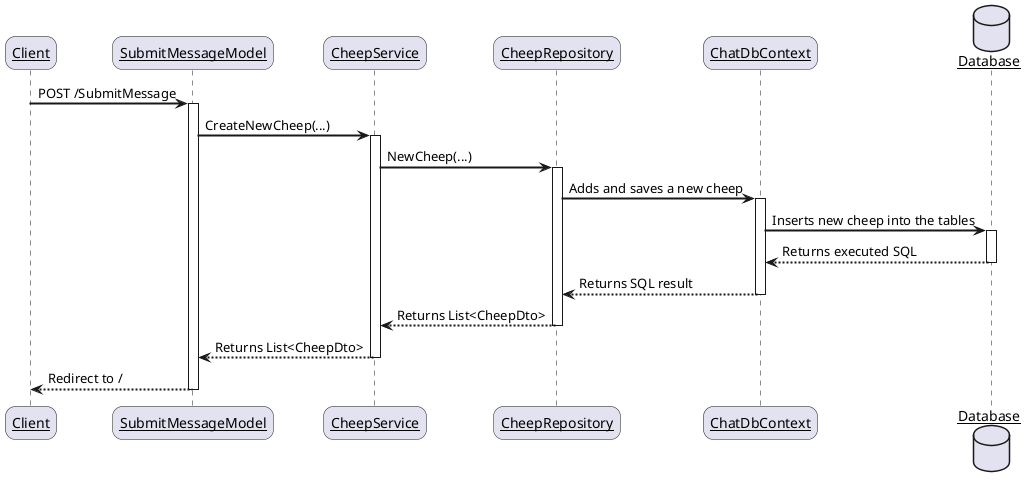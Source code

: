 @startuml NewCheep In Public Timeline
skinparam sequenceArrowThickness 2
skinparam roundcorner 20
skinparam sequenceParticipant underline

participant Client
participant SubmitMessageModel
participant CheepService 
participant CheepRepository 
participant ChatDbContext  
database Database  

Client -> SubmitMessageModel: POST /SubmitMessage
activate SubmitMessageModel

SubmitMessageModel -> CheepService: CreateNewCheep(...)
activate CheepService

CheepService -> CheepRepository: NewCheep(...)
activate CheepRepository

CheepRepository -> ChatDbContext: Adds and saves a new cheep
activate ChatDbContext

ChatDbContext -> Database: Inserts new cheep into the tables
activate Database

Database --> ChatDbContext: Returns executed SQL 
deactivate Database

ChatDbContext --> CheepRepository: Returns SQL result
deactivate ChatDbContext

CheepRepository --> CheepService: Returns List<CheepDto>
deactivate CheepRepository

CheepService --> SubmitMessageModel: Returns List<CheepDto>
deactivate CheepService

SubmitMessageModel --> Client: Redirect to /
deactivate SubmitMessageModel

@enduml
